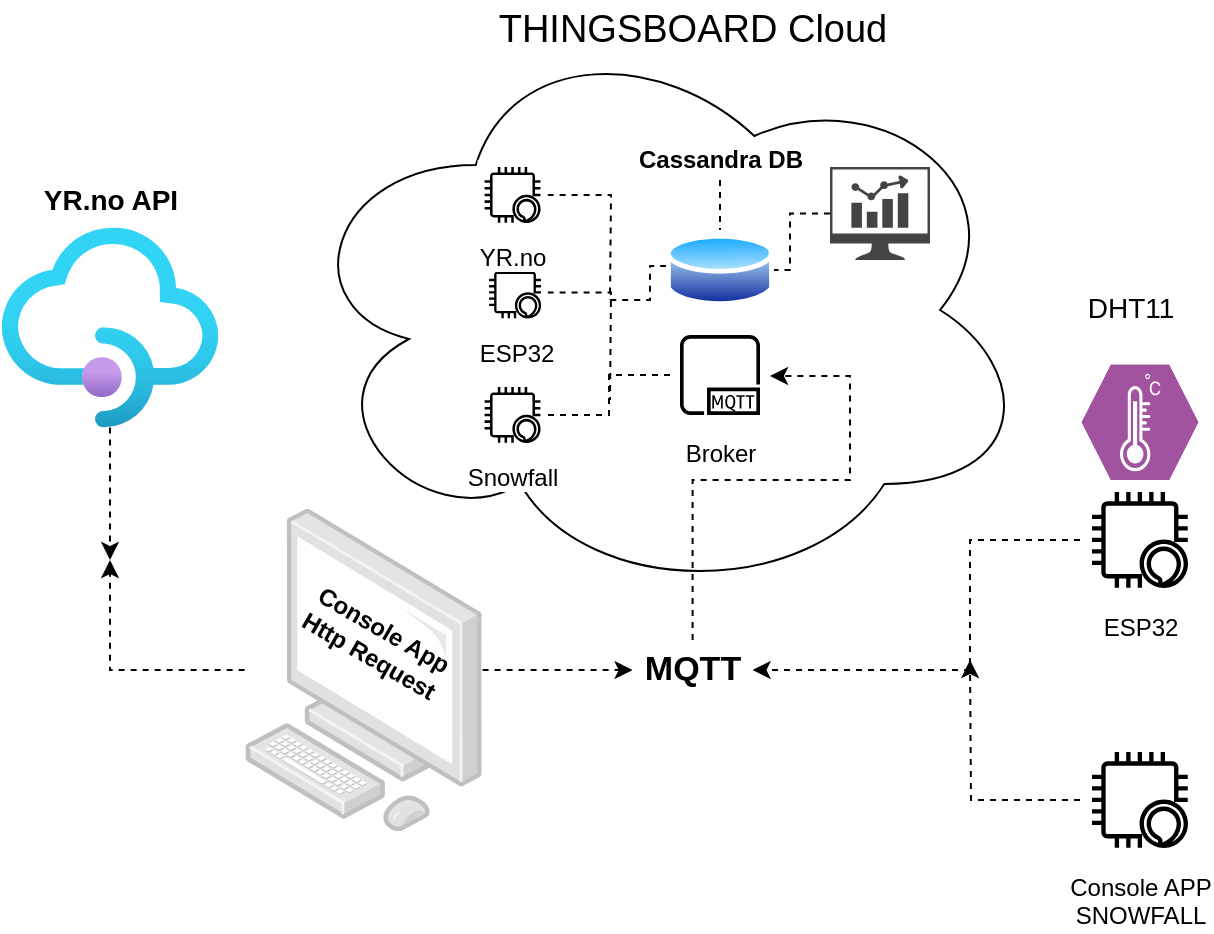 <mxfile version="15.8.7" type="device"><diagram id="LTHazg_Lvbfa9xnsFYEv" name="Sida-1"><mxGraphModel dx="1587" dy="707" grid="1" gridSize="10" guides="1" tooltips="1" connect="1" arrows="1" fold="1" page="1" pageScale="1" pageWidth="827" pageHeight="1169" math="0" shadow="0"><root><mxCell id="0"/><mxCell id="1" parent="0"/><mxCell id="BBS5OHfZnG0uTSGXLtwn-13" value="" style="ellipse;shape=cloud;whiteSpace=wrap;html=1;fontSize=17;fillColor=#FFFFFF;" parent="1" vertex="1"><mxGeometry x="-610" y="50" width="371.47" height="290" as="geometry"/></mxCell><mxCell id="BBS5OHfZnG0uTSGXLtwn-12" style="edgeStyle=orthogonalEdgeStyle;rounded=0;orthogonalLoop=1;jettySize=auto;html=1;dashed=1;fontSize=17;" parent="1" source="9hux_57wOHvPpe9a7fU_-1" target="9hux_57wOHvPpe9a7fU_-56" edge="1"><mxGeometry relative="1" as="geometry"><Array as="points"><mxPoint x="-270" y="310"/><mxPoint x="-270" y="375"/></Array></mxGeometry></mxCell><mxCell id="9hux_57wOHvPpe9a7fU_-1" value="ESP32" style="sketch=0;outlineConnect=0;dashed=0;verticalLabelPosition=bottom;verticalAlign=top;align=center;html=1;fontSize=12;fontStyle=0;aspect=fixed;shape=mxgraph.aws4.resourceIcon;resIcon=mxgraph.aws4.alexa_enabled_device;" parent="1" vertex="1"><mxGeometry x="-215" y="280" width="60" height="60" as="geometry"/></mxCell><mxCell id="9hux_57wOHvPpe9a7fU_-8" style="rounded=0;orthogonalLoop=1;jettySize=auto;html=1;dashed=1;" parent="1" source="9hux_57wOHvPpe9a7fU_-7" edge="1"><mxGeometry relative="1" as="geometry"><mxPoint x="-700" y="320" as="targetPoint"/></mxGeometry></mxCell><mxCell id="m9Fn7BDZa3BOHdt79jrv-6" style="edgeStyle=orthogonalEdgeStyle;rounded=0;orthogonalLoop=1;jettySize=auto;html=1;dashed=1;fontSize=12;endArrow=none;endFill=0;" edge="1" parent="1" source="9hux_57wOHvPpe9a7fU_-38"><mxGeometry relative="1" as="geometry"><mxPoint x="-450" y="240" as="targetPoint"/></mxGeometry></mxCell><mxCell id="9hux_57wOHvPpe9a7fU_-38" value="ESP32" style="sketch=0;outlineConnect=0;dashed=0;verticalLabelPosition=bottom;verticalAlign=top;align=center;html=1;fontSize=12;fontStyle=0;aspect=fixed;shape=mxgraph.aws4.resourceIcon;resIcon=mxgraph.aws4.alexa_enabled_device;labelBackgroundColor=#FFFFFF;" parent="1" vertex="1"><mxGeometry x="-513.7" y="170" width="32.5" height="32.5" as="geometry"/></mxCell><mxCell id="m9Fn7BDZa3BOHdt79jrv-8" value="" style="edgeStyle=orthogonalEdgeStyle;rounded=0;orthogonalLoop=1;jettySize=auto;html=1;dashed=1;fontSize=12;endArrow=none;endFill=0;startArrow=none;" edge="1" parent="1" source="m9Fn7BDZa3BOHdt79jrv-10"><mxGeometry relative="1" as="geometry"><mxPoint x="-450" y="190" as="targetPoint"/><Array as="points"><mxPoint x="-430" y="173"/><mxPoint x="-430" y="190"/></Array></mxGeometry></mxCell><mxCell id="9hux_57wOHvPpe9a7fU_-40" value="" style="sketch=0;pointerEvents=1;shadow=0;dashed=0;html=1;strokeColor=none;fillColor=#434445;aspect=fixed;labelPosition=center;verticalLabelPosition=bottom;verticalAlign=top;align=center;outlineConnect=0;shape=mxgraph.vvd.nsx_dashboard;labelBackgroundColor=#D5E8D4;labelBorderColor=none;fontColor=default;" parent="1" vertex="1"><mxGeometry x="-340.0" y="123.5" width="50" height="46.5" as="geometry"/></mxCell><mxCell id="9hux_57wOHvPpe9a7fU_-41" value="Broker&lt;br&gt;" style="sketch=0;outlineConnect=0;dashed=0;verticalLabelPosition=bottom;verticalAlign=top;align=center;html=1;fontSize=12;fontStyle=0;aspect=fixed;shape=mxgraph.aws4.resourceIcon;resIcon=mxgraph.aws4.mqtt_protocol;labelBackgroundColor=#FFFFFF;labelBorderColor=none;" parent="1" vertex="1"><mxGeometry x="-420" y="202.5" width="50" height="50" as="geometry"/></mxCell><mxCell id="9hux_57wOHvPpe9a7fU_-67" value="THINGSBOARD Cloud" style="text;html=1;align=center;verticalAlign=middle;resizable=0;points=[];autosize=1;strokeColor=none;fillColor=none;fontSize=19;fontColor=default;" parent="1" vertex="1"><mxGeometry x="-513.7" y="40" width="210" height="30" as="geometry"/></mxCell><mxCell id="BBS5OHfZnG0uTSGXLtwn-10" style="edgeStyle=orthogonalEdgeStyle;rounded=0;orthogonalLoop=1;jettySize=auto;html=1;dashed=1;fontSize=17;" parent="1" source="9hux_57wOHvPpe9a7fU_-95" target="9hux_57wOHvPpe9a7fU_-56" edge="1"><mxGeometry relative="1" as="geometry"><mxPoint x="-410" y="440" as="targetPoint"/></mxGeometry></mxCell><mxCell id="m9Fn7BDZa3BOHdt79jrv-3" style="edgeStyle=orthogonalEdgeStyle;rounded=0;orthogonalLoop=1;jettySize=auto;html=1;dashed=1;fontSize=12;" edge="1" parent="1" source="9hux_57wOHvPpe9a7fU_-95"><mxGeometry relative="1" as="geometry"><mxPoint x="-700" y="320" as="targetPoint"/><Array as="points"><mxPoint x="-700" y="375"/></Array></mxGeometry></mxCell><mxCell id="9hux_57wOHvPpe9a7fU_-95" value="" style="points=[];aspect=fixed;html=1;align=center;shadow=0;dashed=0;image;image=img/lib/allied_telesis/computer_and_terminals/Personal_Computer.svg;labelBackgroundColor=#FFFFFF;labelBorderColor=none;fontSize=19;fontColor=default;strokeColor=#000000;fillColor=#9C6E44;opacity=40;" parent="1" vertex="1"><mxGeometry x="-632.68" y="294.38" width="118.98" height="161.25" as="geometry"/></mxCell><mxCell id="thET-6iovpdtDulSbQvo-5" value="" style="edgeStyle=orthogonalEdgeStyle;rounded=0;orthogonalLoop=1;jettySize=auto;html=1;dashed=1;" parent="1" source="9hux_57wOHvPpe9a7fU_-56" target="9hux_57wOHvPpe9a7fU_-41" edge="1"><mxGeometry relative="1" as="geometry"><mxPoint x="-409" y="310" as="targetPoint"/><Array as="points"><mxPoint x="-409" y="280"/><mxPoint x="-330" y="280"/><mxPoint x="-330" y="228"/></Array></mxGeometry></mxCell><mxCell id="9hux_57wOHvPpe9a7fU_-56" value="MQTT" style="text;html=1;align=center;verticalAlign=middle;resizable=0;points=[];autosize=1;strokeColor=none;fontSize=17;fontColor=default;rotation=0;fontStyle=1;fillColor=#FFFFFF;" parent="1" vertex="1"><mxGeometry x="-438.7" y="360" width="60" height="30" as="geometry"/></mxCell><mxCell id="BBS5OHfZnG0uTSGXLtwn-4" value="&lt;font style=&quot;font-size: 12px;&quot;&gt;&lt;b style=&quot;font-size: 12px;&quot;&gt;Console App&lt;br style=&quot;font-size: 12px;&quot;&gt;Http Request&lt;br style=&quot;font-size: 12px;&quot;&gt;&lt;/b&gt;&lt;/font&gt;" style="text;html=1;align=center;verticalAlign=middle;resizable=0;points=[];autosize=1;strokeColor=none;fillColor=none;rotation=30;fontSize=12;" parent="1" vertex="1"><mxGeometry x="-612.12" y="346" width="90" height="30" as="geometry"/></mxCell><mxCell id="BBS5OHfZnG0uTSGXLtwn-7" value="" style="group" parent="1" vertex="1" connectable="0"><mxGeometry x="-754.16" y="130" width="108.33" height="123.75" as="geometry"/></mxCell><mxCell id="9hux_57wOHvPpe9a7fU_-7" value="" style="aspect=fixed;html=1;points=[];align=center;image;fontSize=12;image=img/lib/azure2/integration/API_Management_Services.svg;" parent="BBS5OHfZnG0uTSGXLtwn-7" vertex="1"><mxGeometry y="23.75" width="108.33" height="100" as="geometry"/></mxCell><mxCell id="q16_saFtj1bzJ_9ZlRtg-2" value="&lt;b&gt;&lt;font style=&quot;font-size: 14px&quot;&gt;YR.no API&lt;/font&gt;&lt;/b&gt;" style="text;html=1;align=center;verticalAlign=middle;resizable=0;points=[];autosize=1;strokeColor=none;fillColor=none;" parent="BBS5OHfZnG0uTSGXLtwn-7" vertex="1"><mxGeometry x="14.16" width="80" height="20" as="geometry"/></mxCell><mxCell id="BBS5OHfZnG0uTSGXLtwn-8" value="" style="group" parent="1" vertex="1" connectable="0"><mxGeometry x="-220" y="184" width="70" height="96" as="geometry"/></mxCell><mxCell id="9hux_57wOHvPpe9a7fU_-2" value="" style="verticalLabelPosition=bottom;sketch=0;html=1;fillColor=#A153A0;strokeColor=#ffffff;verticalAlign=top;align=center;points=[[0,0.5,0],[0.125,0.25,0],[0.25,0,0],[0.5,0,0],[0.75,0,0],[0.875,0.25,0],[1,0.5,0],[0.875,0.75,0],[0.75,1,0],[0.5,1,0],[0.125,0.75,0]];pointerEvents=1;shape=mxgraph.cisco_safe.compositeIcon;bgIcon=mxgraph.cisco_safe.design.blank_device;resIcon=mxgraph.cisco_safe.design.sensor;" parent="BBS5OHfZnG0uTSGXLtwn-8" vertex="1"><mxGeometry x="5.833" y="38.4" width="58.333" height="57.6" as="geometry"/></mxCell><mxCell id="9hux_57wOHvPpe9a7fU_-80" value="DHT11" style="text;html=1;align=center;verticalAlign=middle;resizable=0;points=[];autosize=1;strokeColor=none;fillColor=none;fontSize=14;fontColor=default;" parent="BBS5OHfZnG0uTSGXLtwn-8" vertex="1"><mxGeometry width="60" height="20" as="geometry"/></mxCell><mxCell id="m9Fn7BDZa3BOHdt79jrv-7" style="edgeStyle=orthogonalEdgeStyle;rounded=0;orthogonalLoop=1;jettySize=auto;html=1;dashed=1;fontSize=12;endArrow=none;endFill=0;" edge="1" parent="1" source="thET-6iovpdtDulSbQvo-2"><mxGeometry relative="1" as="geometry"><mxPoint x="-450" y="190" as="targetPoint"/></mxGeometry></mxCell><mxCell id="thET-6iovpdtDulSbQvo-2" value="YR.no" style="sketch=0;outlineConnect=0;dashed=0;verticalLabelPosition=bottom;verticalAlign=top;align=center;html=1;fontSize=12;fontStyle=0;aspect=fixed;shape=mxgraph.aws4.resourceIcon;resIcon=mxgraph.aws4.alexa_enabled_device;labelBackgroundColor=#FFFFFF;" parent="1" vertex="1"><mxGeometry x="-516.2" y="120" width="35" height="35" as="geometry"/></mxCell><mxCell id="m9Fn7BDZa3BOHdt79jrv-2" style="edgeStyle=orthogonalEdgeStyle;rounded=0;orthogonalLoop=1;jettySize=auto;html=1;dashed=1;" edge="1" parent="1" source="m9Fn7BDZa3BOHdt79jrv-1"><mxGeometry relative="1" as="geometry"><mxPoint x="-270" y="370" as="targetPoint"/></mxGeometry></mxCell><mxCell id="m9Fn7BDZa3BOHdt79jrv-1" value="Console APP&lt;br&gt;SNOWFALL" style="sketch=0;outlineConnect=0;dashed=0;verticalLabelPosition=bottom;verticalAlign=top;align=center;html=1;fontSize=12;fontStyle=0;aspect=fixed;shape=mxgraph.aws4.resourceIcon;resIcon=mxgraph.aws4.alexa_enabled_device;" vertex="1" parent="1"><mxGeometry x="-215" y="410" width="60" height="60" as="geometry"/></mxCell><mxCell id="m9Fn7BDZa3BOHdt79jrv-4" value="Snowfall" style="sketch=0;outlineConnect=0;dashed=0;verticalLabelPosition=bottom;verticalAlign=top;align=center;html=1;fontSize=12;fontStyle=0;aspect=fixed;shape=mxgraph.aws4.resourceIcon;resIcon=mxgraph.aws4.alexa_enabled_device;labelBackgroundColor=#FFFFFF;" vertex="1" parent="1"><mxGeometry x="-516.2" y="230" width="35" height="35" as="geometry"/></mxCell><mxCell id="m9Fn7BDZa3BOHdt79jrv-5" value="" style="edgeStyle=elbowEdgeStyle;rounded=0;orthogonalLoop=1;jettySize=auto;html=1;dashed=1;endArrow=none;" edge="1" parent="1" source="9hux_57wOHvPpe9a7fU_-41" target="m9Fn7BDZa3BOHdt79jrv-4"><mxGeometry relative="1" as="geometry"><mxPoint x="-420" y="227.5" as="sourcePoint"/><mxPoint x="-475" y="227.5" as="targetPoint"/></mxGeometry></mxCell><mxCell id="m9Fn7BDZa3BOHdt79jrv-10" value="" style="aspect=fixed;perimeter=ellipsePerimeter;html=1;align=center;shadow=0;dashed=0;spacingTop=3;image;image=img/lib/active_directory/database.svg;fontSize=12;" vertex="1" parent="1"><mxGeometry x="-422.03" y="155" width="54.06" height="40" as="geometry"/></mxCell><mxCell id="m9Fn7BDZa3BOHdt79jrv-11" value="" style="edgeStyle=orthogonalEdgeStyle;rounded=0;orthogonalLoop=1;jettySize=auto;html=1;dashed=1;fontSize=12;endArrow=none;endFill=0;" edge="1" parent="1" source="9hux_57wOHvPpe9a7fU_-40" target="m9Fn7BDZa3BOHdt79jrv-10"><mxGeometry relative="1" as="geometry"><mxPoint x="-325" y="170" as="sourcePoint"/><mxPoint x="-450" y="190" as="targetPoint"/><Array as="points"/></mxGeometry></mxCell><mxCell id="m9Fn7BDZa3BOHdt79jrv-14" value="" style="edgeStyle=orthogonalEdgeStyle;rounded=0;orthogonalLoop=1;jettySize=auto;html=1;dashed=1;fontSize=12;endArrow=none;endFill=0;" edge="1" parent="1" source="m9Fn7BDZa3BOHdt79jrv-12" target="m9Fn7BDZa3BOHdt79jrv-10"><mxGeometry relative="1" as="geometry"/></mxCell><mxCell id="m9Fn7BDZa3BOHdt79jrv-12" value="&lt;b&gt;Cassandra DB&lt;/b&gt;" style="text;html=1;align=center;verticalAlign=middle;resizable=0;points=[];autosize=1;strokeColor=none;fillColor=none;fontSize=12;" vertex="1" parent="1"><mxGeometry x="-445" y="110" width="100" height="20" as="geometry"/></mxCell></root></mxGraphModel></diagram></mxfile>